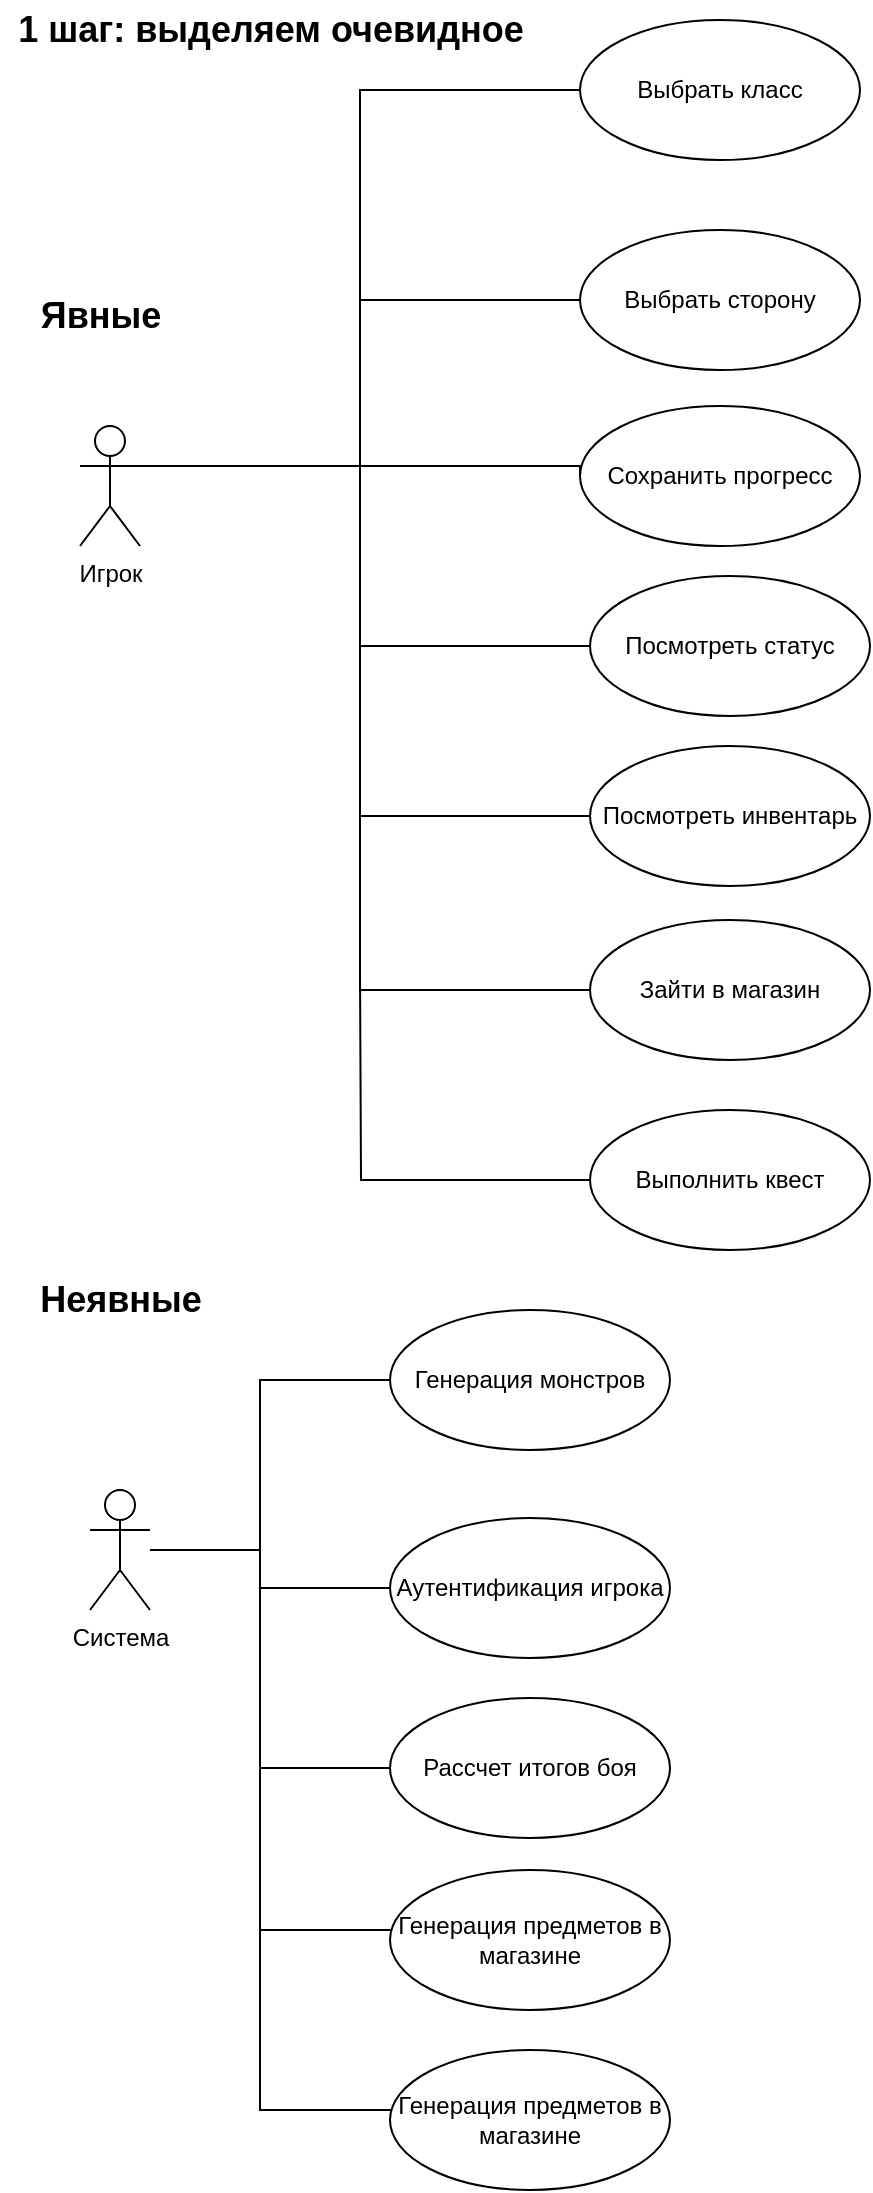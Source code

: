 <mxfile version="12.6.5" type="device" pages="4"><diagram id="GVrC-POoOXaIpefTEbi6" name="Шаг 1. Выделение явных групп пользователей"><mxGraphModel dx="1086" dy="806" grid="1" gridSize="10" guides="1" tooltips="1" connect="1" arrows="1" fold="1" page="1" pageScale="1" pageWidth="827" pageHeight="1169" math="0" shadow="0"><root><mxCell id="0"/><mxCell id="1" parent="0"/><mxCell id="0_lMvIh6TYxcg3n2Zalz-46" style="edgeStyle=orthogonalEdgeStyle;rounded=0;orthogonalLoop=1;jettySize=auto;html=1;exitX=1;exitY=0.333;exitDx=0;exitDy=0;exitPerimeter=0;entryX=0;entryY=0.5;entryDx=0;entryDy=0;endArrow=none;endFill=0;" parent="1" source="0_lMvIh6TYxcg3n2Zalz-47" target="0_lMvIh6TYxcg3n2Zalz-54" edge="1"><mxGeometry relative="1" as="geometry"/></mxCell><mxCell id="0_lMvIh6TYxcg3n2Zalz-47" value="Игрок" style="shape=umlActor;verticalLabelPosition=bottom;verticalAlign=top;html=1;outlineConnect=0;" parent="1" vertex="1"><mxGeometry x="120" y="253" width="30" height="60" as="geometry"/></mxCell><mxCell id="0_lMvIh6TYxcg3n2Zalz-48" style="edgeStyle=orthogonalEdgeStyle;rounded=0;orthogonalLoop=1;jettySize=auto;html=1;entryX=0;entryY=0.5;entryDx=0;entryDy=0;endArrow=none;endFill=0;" parent="1" source="0_lMvIh6TYxcg3n2Zalz-51" target="0_lMvIh6TYxcg3n2Zalz-69" edge="1"><mxGeometry relative="1" as="geometry"><Array as="points"><mxPoint x="210" y="815"/><mxPoint x="210" y="924"/></Array></mxGeometry></mxCell><mxCell id="0_lMvIh6TYxcg3n2Zalz-49" style="edgeStyle=orthogonalEdgeStyle;rounded=0;orthogonalLoop=1;jettySize=auto;html=1;entryX=0;entryY=0.5;entryDx=0;entryDy=0;endArrow=none;endFill=0;" parent="1" source="0_lMvIh6TYxcg3n2Zalz-51" target="0_lMvIh6TYxcg3n2Zalz-68" edge="1"><mxGeometry relative="1" as="geometry"><Array as="points"><mxPoint x="210" y="815"/><mxPoint x="210" y="834"/></Array></mxGeometry></mxCell><mxCell id="0_lMvIh6TYxcg3n2Zalz-50" style="edgeStyle=orthogonalEdgeStyle;rounded=0;orthogonalLoop=1;jettySize=auto;html=1;entryX=0;entryY=0.5;entryDx=0;entryDy=0;endArrow=none;endFill=0;" parent="1" source="0_lMvIh6TYxcg3n2Zalz-51" target="0_lMvIh6TYxcg3n2Zalz-67" edge="1"><mxGeometry relative="1" as="geometry"><Array as="points"><mxPoint x="210" y="815"/><mxPoint x="210" y="730"/></Array></mxGeometry></mxCell><mxCell id="0_lMvIh6TYxcg3n2Zalz-51" value="Система" style="shape=umlActor;verticalLabelPosition=bottom;verticalAlign=top;html=1;outlineConnect=0;" parent="1" vertex="1"><mxGeometry x="125" y="785" width="30" height="60" as="geometry"/></mxCell><mxCell id="0_lMvIh6TYxcg3n2Zalz-52" value="&lt;b&gt;&lt;font style=&quot;font-size: 18px&quot;&gt;Явные&lt;/font&gt;&lt;/b&gt;" style="text;html=1;align=center;verticalAlign=middle;resizable=0;points=[];autosize=1;" parent="1" vertex="1"><mxGeometry x="90" y="188" width="80" height="20" as="geometry"/></mxCell><mxCell id="0_lMvIh6TYxcg3n2Zalz-53" value="1 шаг: выделяем очевидное" style="text;html=1;align=center;verticalAlign=middle;resizable=0;points=[];autosize=1;fontSize=18;fontStyle=1" parent="1" vertex="1"><mxGeometry x="80" y="40" width="270" height="30" as="geometry"/></mxCell><mxCell id="0_lMvIh6TYxcg3n2Zalz-54" value="&lt;span&gt;Выбрать класс&lt;/span&gt;" style="ellipse;whiteSpace=wrap;html=1;" parent="1" vertex="1"><mxGeometry x="370" y="50" width="140" height="70" as="geometry"/></mxCell><mxCell id="0_lMvIh6TYxcg3n2Zalz-55" value="&lt;span&gt;Сохранить прогресс&lt;/span&gt;" style="ellipse;whiteSpace=wrap;html=1;" parent="1" vertex="1"><mxGeometry x="370" y="243" width="140" height="70" as="geometry"/></mxCell><mxCell id="0_lMvIh6TYxcg3n2Zalz-56" value="&lt;span&gt;Посмотреть статус&lt;/span&gt;" style="ellipse;whiteSpace=wrap;html=1;" parent="1" vertex="1"><mxGeometry x="375" y="328" width="140" height="70" as="geometry"/></mxCell><mxCell id="0_lMvIh6TYxcg3n2Zalz-57" value="&lt;span&gt;Посмотреть инвентарь&lt;/span&gt;" style="ellipse;whiteSpace=wrap;html=1;" parent="1" vertex="1"><mxGeometry x="375" y="413" width="140" height="70" as="geometry"/></mxCell><mxCell id="0_lMvIh6TYxcg3n2Zalz-58" value="&lt;span&gt;Зайти в магазин&lt;/span&gt;" style="ellipse;whiteSpace=wrap;html=1;" parent="1" vertex="1"><mxGeometry x="375" y="500" width="140" height="70" as="geometry"/></mxCell><mxCell id="0_lMvIh6TYxcg3n2Zalz-59" style="edgeStyle=orthogonalEdgeStyle;rounded=0;orthogonalLoop=1;jettySize=auto;html=1;endArrow=none;endFill=0;" parent="1" source="0_lMvIh6TYxcg3n2Zalz-60" edge="1"><mxGeometry relative="1" as="geometry"><mxPoint x="260" y="525" as="targetPoint"/></mxGeometry></mxCell><mxCell id="0_lMvIh6TYxcg3n2Zalz-60" value="&lt;span&gt;Выполнить квест&lt;/span&gt;" style="ellipse;whiteSpace=wrap;html=1;" parent="1" vertex="1"><mxGeometry x="375" y="595" width="140" height="70" as="geometry"/></mxCell><mxCell id="0_lMvIh6TYxcg3n2Zalz-61" value="&lt;span&gt;Выбрать сторону&lt;/span&gt;" style="ellipse;whiteSpace=wrap;html=1;" parent="1" vertex="1"><mxGeometry x="370" y="155" width="140" height="70" as="geometry"/></mxCell><mxCell id="0_lMvIh6TYxcg3n2Zalz-62" style="edgeStyle=orthogonalEdgeStyle;rounded=0;orthogonalLoop=1;jettySize=auto;html=1;exitX=1;exitY=0.333;exitDx=0;exitDy=0;exitPerimeter=0;entryX=0;entryY=0.5;entryDx=0;entryDy=0;endArrow=none;endFill=0;" parent="1" source="0_lMvIh6TYxcg3n2Zalz-47" target="0_lMvIh6TYxcg3n2Zalz-61" edge="1"><mxGeometry relative="1" as="geometry"><mxPoint x="220" y="285.0" as="sourcePoint"/><mxPoint x="380.0" y="95.0" as="targetPoint"/></mxGeometry></mxCell><mxCell id="0_lMvIh6TYxcg3n2Zalz-63" style="edgeStyle=orthogonalEdgeStyle;rounded=0;orthogonalLoop=1;jettySize=auto;html=1;exitX=1;exitY=0.333;exitDx=0;exitDy=0;exitPerimeter=0;entryX=0;entryY=0.5;entryDx=0;entryDy=0;endArrow=none;endFill=0;" parent="1" source="0_lMvIh6TYxcg3n2Zalz-47" target="0_lMvIh6TYxcg3n2Zalz-55" edge="1"><mxGeometry relative="1" as="geometry"><mxPoint x="200" y="308" as="sourcePoint"/><mxPoint x="420" y="225" as="targetPoint"/><Array as="points"><mxPoint x="370" y="273"/></Array></mxGeometry></mxCell><mxCell id="0_lMvIh6TYxcg3n2Zalz-64" style="edgeStyle=orthogonalEdgeStyle;rounded=0;orthogonalLoop=1;jettySize=auto;html=1;entryX=0;entryY=0.5;entryDx=0;entryDy=0;endArrow=none;endFill=0;exitX=1;exitY=0.333;exitDx=0;exitDy=0;exitPerimeter=0;" parent="1" source="0_lMvIh6TYxcg3n2Zalz-47" target="0_lMvIh6TYxcg3n2Zalz-56" edge="1"><mxGeometry relative="1" as="geometry"><mxPoint x="230" y="305" as="sourcePoint"/><mxPoint x="380.0" y="288" as="targetPoint"/><Array as="points"><mxPoint x="260" y="273"/><mxPoint x="260" y="363"/></Array></mxGeometry></mxCell><mxCell id="0_lMvIh6TYxcg3n2Zalz-65" style="edgeStyle=orthogonalEdgeStyle;rounded=0;orthogonalLoop=1;jettySize=auto;html=1;entryX=0;entryY=0.5;entryDx=0;entryDy=0;endArrow=none;endFill=0;exitX=1;exitY=0.333;exitDx=0;exitDy=0;exitPerimeter=0;" parent="1" source="0_lMvIh6TYxcg3n2Zalz-47" target="0_lMvIh6TYxcg3n2Zalz-57" edge="1"><mxGeometry relative="1" as="geometry"><mxPoint x="190" y="295" as="sourcePoint"/><mxPoint x="385" y="373" as="targetPoint"/><Array as="points"><mxPoint x="260" y="273"/><mxPoint x="260" y="448"/></Array></mxGeometry></mxCell><mxCell id="0_lMvIh6TYxcg3n2Zalz-66" style="edgeStyle=orthogonalEdgeStyle;rounded=0;orthogonalLoop=1;jettySize=auto;html=1;entryX=0;entryY=0.5;entryDx=0;entryDy=0;endArrow=none;endFill=0;exitX=1;exitY=0.333;exitDx=0;exitDy=0;exitPerimeter=0;" parent="1" source="0_lMvIh6TYxcg3n2Zalz-47" target="0_lMvIh6TYxcg3n2Zalz-58" edge="1"><mxGeometry relative="1" as="geometry"><mxPoint x="160" y="283" as="sourcePoint"/><mxPoint x="385" y="458" as="targetPoint"/><Array as="points"><mxPoint x="260" y="273"/><mxPoint x="260" y="535"/></Array></mxGeometry></mxCell><mxCell id="0_lMvIh6TYxcg3n2Zalz-67" value="&lt;span&gt;Генерация монстров&lt;/span&gt;" style="ellipse;whiteSpace=wrap;html=1;" parent="1" vertex="1"><mxGeometry x="275" y="695" width="140" height="70" as="geometry"/></mxCell><mxCell id="0_lMvIh6TYxcg3n2Zalz-68" value="Аутентификация игрока" style="ellipse;whiteSpace=wrap;html=1;" parent="1" vertex="1"><mxGeometry x="275" y="799" width="140" height="70" as="geometry"/></mxCell><mxCell id="0_lMvIh6TYxcg3n2Zalz-69" value="&lt;span&gt;Рассчет итогов боя&lt;/span&gt;" style="ellipse;whiteSpace=wrap;html=1;" parent="1" vertex="1"><mxGeometry x="275" y="889" width="140" height="70" as="geometry"/></mxCell><mxCell id="0_lMvIh6TYxcg3n2Zalz-74" value="Неявные" style="text;html=1;align=center;verticalAlign=middle;resizable=0;points=[];autosize=1;fontSize=18;fontStyle=1" parent="1" vertex="1"><mxGeometry x="90" y="675" width="100" height="30" as="geometry"/></mxCell><mxCell id="YBg7GcAQ1qRz5xO-Lc0u-1" value="&lt;span&gt;Генерация предметов в магазине&lt;/span&gt;" style="ellipse;whiteSpace=wrap;html=1;" parent="1" vertex="1"><mxGeometry x="275" y="975" width="140" height="70" as="geometry"/></mxCell><mxCell id="YBg7GcAQ1qRz5xO-Lc0u-2" value="&lt;span&gt;Генерация предметов в магазине&lt;/span&gt;" style="ellipse;whiteSpace=wrap;html=1;" parent="1" vertex="1"><mxGeometry x="275" y="1065" width="140" height="70" as="geometry"/></mxCell><mxCell id="YBg7GcAQ1qRz5xO-Lc0u-4" style="edgeStyle=orthogonalEdgeStyle;rounded=0;orthogonalLoop=1;jettySize=auto;html=1;endArrow=none;endFill=0;" parent="1" source="0_lMvIh6TYxcg3n2Zalz-51" target="YBg7GcAQ1qRz5xO-Lc0u-1" edge="1"><mxGeometry relative="1" as="geometry"><mxPoint x="210" y="815" as="sourcePoint"/><mxPoint x="285" y="934" as="targetPoint"/><Array as="points"><mxPoint x="210" y="815"/><mxPoint x="210" y="1005"/></Array></mxGeometry></mxCell><mxCell id="YBg7GcAQ1qRz5xO-Lc0u-5" style="edgeStyle=orthogonalEdgeStyle;rounded=0;orthogonalLoop=1;jettySize=auto;html=1;endArrow=none;endFill=0;" parent="1" source="0_lMvIh6TYxcg3n2Zalz-51" target="YBg7GcAQ1qRz5xO-Lc0u-2" edge="1"><mxGeometry relative="1" as="geometry"><mxPoint x="155" y="829" as="sourcePoint"/><mxPoint x="275.718" y="1019" as="targetPoint"/><Array as="points"><mxPoint x="210" y="815"/><mxPoint x="210" y="1095"/></Array></mxGeometry></mxCell></root></mxGraphModel></diagram><diagram id="AdqHd5VBMW3q9g3k3zA5" name="Шаг 2. Конкретизация вариантов использования "><mxGraphModel dx="1086" dy="806" grid="1" gridSize="10" guides="1" tooltips="1" connect="1" arrows="1" fold="1" page="1" pageScale="1" pageWidth="827" pageHeight="1169" math="0" shadow="0"><root><mxCell id="jtFq3MM74R0vR7Oora5y-0"/><mxCell id="jtFq3MM74R0vR7Oora5y-1" parent="jtFq3MM74R0vR7Oora5y-0"/><mxCell id="8HN2TSjgCMqWPnxrD_QB-123" value="2 шаг: конкретизируем прецеденты" style="text;html=1;align=center;verticalAlign=middle;resizable=0;points=[];autosize=1;fontSize=18;fontStyle=1" parent="jtFq3MM74R0vR7Oora5y-1" vertex="1"><mxGeometry x="590" y="1210" width="330" height="30" as="geometry"/></mxCell><mxCell id="t6Ct34FlyJ7RqbLaG_36-0" style="edgeStyle=orthogonalEdgeStyle;rounded=0;orthogonalLoop=1;jettySize=auto;html=1;exitX=1;exitY=0.333;exitDx=0;exitDy=0;exitPerimeter=0;entryX=0;entryY=0.5;entryDx=0;entryDy=0;endArrow=none;endFill=0;" parent="jtFq3MM74R0vR7Oora5y-1" source="t6Ct34FlyJ7RqbLaG_36-1" target="t6Ct34FlyJ7RqbLaG_36-8" edge="1"><mxGeometry relative="1" as="geometry"/></mxCell><mxCell id="t6Ct34FlyJ7RqbLaG_36-1" value="Игрок" style="shape=umlActor;verticalLabelPosition=bottom;verticalAlign=top;html=1;outlineConnect=0;" parent="jtFq3MM74R0vR7Oora5y-1" vertex="1"><mxGeometry x="750" y="1406.93" width="30" height="60" as="geometry"/></mxCell><mxCell id="t6Ct34FlyJ7RqbLaG_36-6" value="&lt;b&gt;&lt;font style=&quot;font-size: 18px&quot;&gt;Явные&lt;/font&gt;&lt;/b&gt;" style="text;html=1;align=center;verticalAlign=middle;resizable=0;points=[];autosize=1;" parent="jtFq3MM74R0vR7Oora5y-1" vertex="1"><mxGeometry x="720" y="1341.93" width="80" height="20" as="geometry"/></mxCell><mxCell id="t6Ct34FlyJ7RqbLaG_36-8" value="&lt;span&gt;Выбрать класс&lt;/span&gt;" style="ellipse;whiteSpace=wrap;html=1;" parent="jtFq3MM74R0vR7Oora5y-1" vertex="1"><mxGeometry x="1000" y="1203.93" width="140" height="70" as="geometry"/></mxCell><mxCell id="t6Ct34FlyJ7RqbLaG_36-9" value="&lt;span&gt;Сохранить прогресс&lt;/span&gt;" style="ellipse;whiteSpace=wrap;html=1;" parent="jtFq3MM74R0vR7Oora5y-1" vertex="1"><mxGeometry x="1000" y="1396.93" width="140" height="70" as="geometry"/></mxCell><mxCell id="t6Ct34FlyJ7RqbLaG_36-10" value="&lt;span&gt;Посмотреть статус&lt;/span&gt;" style="ellipse;whiteSpace=wrap;html=1;" parent="jtFq3MM74R0vR7Oora5y-1" vertex="1"><mxGeometry x="1005" y="1481.93" width="140" height="70" as="geometry"/></mxCell><mxCell id="t6Ct34FlyJ7RqbLaG_36-11" value="&lt;span&gt;Посмотреть инвентарь&lt;/span&gt;" style="ellipse;whiteSpace=wrap;html=1;" parent="jtFq3MM74R0vR7Oora5y-1" vertex="1"><mxGeometry x="1005" y="1566.93" width="140" height="70" as="geometry"/></mxCell><mxCell id="t6Ct34FlyJ7RqbLaG_36-12" value="&lt;span&gt;Зайти в магазин&lt;/span&gt;" style="ellipse;whiteSpace=wrap;html=1;" parent="jtFq3MM74R0vR7Oora5y-1" vertex="1"><mxGeometry x="1005" y="1653.93" width="140" height="70" as="geometry"/></mxCell><mxCell id="t6Ct34FlyJ7RqbLaG_36-13" style="edgeStyle=orthogonalEdgeStyle;rounded=0;orthogonalLoop=1;jettySize=auto;html=1;endArrow=none;endFill=0;" parent="jtFq3MM74R0vR7Oora5y-1" source="t6Ct34FlyJ7RqbLaG_36-14" edge="1"><mxGeometry relative="1" as="geometry"><mxPoint x="890" y="1678.93" as="targetPoint"/></mxGeometry></mxCell><mxCell id="t6Ct34FlyJ7RqbLaG_36-14" value="&lt;span&gt;Выполнить квест&lt;/span&gt;" style="ellipse;whiteSpace=wrap;html=1;" parent="jtFq3MM74R0vR7Oora5y-1" vertex="1"><mxGeometry x="1005" y="1748.93" width="140" height="70" as="geometry"/></mxCell><mxCell id="t6Ct34FlyJ7RqbLaG_36-15" value="Выбрать сторону" style="ellipse;whiteSpace=wrap;html=1;" parent="jtFq3MM74R0vR7Oora5y-1" vertex="1"><mxGeometry x="1000" y="1308.93" width="140" height="70" as="geometry"/></mxCell><mxCell id="t6Ct34FlyJ7RqbLaG_36-16" style="edgeStyle=orthogonalEdgeStyle;rounded=0;orthogonalLoop=1;jettySize=auto;html=1;exitX=1;exitY=0.333;exitDx=0;exitDy=0;exitPerimeter=0;entryX=0;entryY=0.5;entryDx=0;entryDy=0;endArrow=none;endFill=0;" parent="jtFq3MM74R0vR7Oora5y-1" source="t6Ct34FlyJ7RqbLaG_36-1" target="t6Ct34FlyJ7RqbLaG_36-15" edge="1"><mxGeometry relative="1" as="geometry"><mxPoint x="850" y="1438.93" as="sourcePoint"/><mxPoint x="1010.0" y="1248.93" as="targetPoint"/></mxGeometry></mxCell><mxCell id="t6Ct34FlyJ7RqbLaG_36-17" style="edgeStyle=orthogonalEdgeStyle;rounded=0;orthogonalLoop=1;jettySize=auto;html=1;exitX=1;exitY=0.333;exitDx=0;exitDy=0;exitPerimeter=0;entryX=0;entryY=0.5;entryDx=0;entryDy=0;endArrow=none;endFill=0;" parent="jtFq3MM74R0vR7Oora5y-1" source="t6Ct34FlyJ7RqbLaG_36-1" target="t6Ct34FlyJ7RqbLaG_36-9" edge="1"><mxGeometry relative="1" as="geometry"><mxPoint x="830" y="1461.93" as="sourcePoint"/><mxPoint x="1050" y="1378.93" as="targetPoint"/><Array as="points"><mxPoint x="1000" y="1426.93"/></Array></mxGeometry></mxCell><mxCell id="t6Ct34FlyJ7RqbLaG_36-18" style="edgeStyle=orthogonalEdgeStyle;rounded=0;orthogonalLoop=1;jettySize=auto;html=1;entryX=0;entryY=0.5;entryDx=0;entryDy=0;endArrow=none;endFill=0;exitX=1;exitY=0.333;exitDx=0;exitDy=0;exitPerimeter=0;" parent="jtFq3MM74R0vR7Oora5y-1" source="t6Ct34FlyJ7RqbLaG_36-1" target="t6Ct34FlyJ7RqbLaG_36-10" edge="1"><mxGeometry relative="1" as="geometry"><mxPoint x="860" y="1458.93" as="sourcePoint"/><mxPoint x="1010.0" y="1441.93" as="targetPoint"/><Array as="points"><mxPoint x="890" y="1426.93"/><mxPoint x="890" y="1516.93"/></Array></mxGeometry></mxCell><mxCell id="t6Ct34FlyJ7RqbLaG_36-19" style="edgeStyle=orthogonalEdgeStyle;rounded=0;orthogonalLoop=1;jettySize=auto;html=1;entryX=0;entryY=0.5;entryDx=0;entryDy=0;endArrow=none;endFill=0;exitX=1;exitY=0.333;exitDx=0;exitDy=0;exitPerimeter=0;" parent="jtFq3MM74R0vR7Oora5y-1" source="t6Ct34FlyJ7RqbLaG_36-1" target="t6Ct34FlyJ7RqbLaG_36-11" edge="1"><mxGeometry relative="1" as="geometry"><mxPoint x="820" y="1448.93" as="sourcePoint"/><mxPoint x="1015" y="1526.93" as="targetPoint"/><Array as="points"><mxPoint x="890" y="1426.93"/><mxPoint x="890" y="1601.93"/></Array></mxGeometry></mxCell><mxCell id="t6Ct34FlyJ7RqbLaG_36-20" style="edgeStyle=orthogonalEdgeStyle;rounded=0;orthogonalLoop=1;jettySize=auto;html=1;entryX=0;entryY=0.5;entryDx=0;entryDy=0;endArrow=none;endFill=0;exitX=1;exitY=0.333;exitDx=0;exitDy=0;exitPerimeter=0;" parent="jtFq3MM74R0vR7Oora5y-1" source="t6Ct34FlyJ7RqbLaG_36-1" target="t6Ct34FlyJ7RqbLaG_36-12" edge="1"><mxGeometry relative="1" as="geometry"><mxPoint x="790" y="1436.93" as="sourcePoint"/><mxPoint x="1015" y="1611.93" as="targetPoint"/><Array as="points"><mxPoint x="890" y="1426.93"/><mxPoint x="890" y="1688.93"/></Array></mxGeometry></mxCell><mxCell id="t6Ct34FlyJ7RqbLaG_36-30" value="extends" style="html=1;verticalAlign=bottom;endArrow=open;dashed=1;endSize=8;" parent="jtFq3MM74R0vR7Oora5y-1" source="ppFEvQlltFYaHWOEh1ws-2" target="t6Ct34FlyJ7RqbLaG_36-8" edge="1"><mxGeometry relative="1" as="geometry"><mxPoint x="1200" y="1009.0" as="sourcePoint"/><mxPoint x="1070" y="1221.0" as="targetPoint"/></mxGeometry></mxCell><mxCell id="ppFEvQlltFYaHWOEh1ws-0" value="&lt;span&gt;Лучник&lt;/span&gt;" style="ellipse;whiteSpace=wrap;html=1;" parent="jtFq3MM74R0vR7Oora5y-1" vertex="1"><mxGeometry x="1200" y="1150" width="140" height="70" as="geometry"/></mxCell><mxCell id="ppFEvQlltFYaHWOEh1ws-1" value="&lt;span&gt;Страж&lt;/span&gt;" style="ellipse;whiteSpace=wrap;html=1;" parent="jtFq3MM74R0vR7Oora5y-1" vertex="1"><mxGeometry x="1200" y="1220" width="140" height="70" as="geometry"/></mxCell><mxCell id="ppFEvQlltFYaHWOEh1ws-2" value="&lt;span&gt;Воин&lt;/span&gt;" style="ellipse;whiteSpace=wrap;html=1;" parent="jtFq3MM74R0vR7Oora5y-1" vertex="1"><mxGeometry x="1200" y="1080" width="140" height="70" as="geometry"/></mxCell><mxCell id="ppFEvQlltFYaHWOEh1ws-3" value="extends" style="html=1;verticalAlign=bottom;endArrow=open;dashed=1;endSize=8;" parent="jtFq3MM74R0vR7Oora5y-1" source="ppFEvQlltFYaHWOEh1ws-0" target="t6Ct34FlyJ7RqbLaG_36-8" edge="1"><mxGeometry relative="1" as="geometry"><mxPoint x="1440" y="1279.93" as="sourcePoint"/><mxPoint x="1310" y="1491.93" as="targetPoint"/></mxGeometry></mxCell><mxCell id="ppFEvQlltFYaHWOEh1ws-4" value="extends" style="html=1;verticalAlign=bottom;endArrow=open;dashed=1;endSize=8;" parent="jtFq3MM74R0vR7Oora5y-1" source="ppFEvQlltFYaHWOEh1ws-1" target="t6Ct34FlyJ7RqbLaG_36-8" edge="1"><mxGeometry relative="1" as="geometry"><mxPoint x="1450" y="1289.93" as="sourcePoint"/><mxPoint x="1320" y="1501.93" as="targetPoint"/></mxGeometry></mxCell><mxCell id="ppFEvQlltFYaHWOEh1ws-5" value="&lt;span&gt;Герой&lt;/span&gt;" style="ellipse;whiteSpace=wrap;html=1;" parent="jtFq3MM74R0vR7Oora5y-1" vertex="1"><mxGeometry x="1310" y="1280" width="140" height="70" as="geometry"/></mxCell><mxCell id="ppFEvQlltFYaHWOEh1ws-6" value="&lt;span&gt;Злодей&lt;/span&gt;" style="ellipse;whiteSpace=wrap;html=1;" parent="jtFq3MM74R0vR7Oora5y-1" vertex="1"><mxGeometry x="1310" y="1350" width="140" height="70" as="geometry"/></mxCell><mxCell id="ppFEvQlltFYaHWOEh1ws-7" value="extends" style="html=1;verticalAlign=bottom;endArrow=open;dashed=1;endSize=8;" parent="jtFq3MM74R0vR7Oora5y-1" source="ppFEvQlltFYaHWOEh1ws-5" target="t6Ct34FlyJ7RqbLaG_36-15" edge="1"><mxGeometry relative="1" as="geometry"><mxPoint x="1210.866" y="1259.513" as="sourcePoint"/><mxPoint x="1149.136" y="1254.413" as="targetPoint"/></mxGeometry></mxCell><mxCell id="ppFEvQlltFYaHWOEh1ws-8" value="extends" style="html=1;verticalAlign=bottom;endArrow=open;dashed=1;endSize=8;" parent="jtFq3MM74R0vR7Oora5y-1" source="ppFEvQlltFYaHWOEh1ws-6" target="t6Ct34FlyJ7RqbLaG_36-15" edge="1"><mxGeometry relative="1" as="geometry"><mxPoint x="1220.866" y="1269.513" as="sourcePoint"/><mxPoint x="1159.136" y="1264.413" as="targetPoint"/></mxGeometry></mxCell><mxCell id="ppFEvQlltFYaHWOEh1ws-9" value="extends" style="html=1;verticalAlign=bottom;endArrow=open;dashed=1;endSize=8;" parent="jtFq3MM74R0vR7Oora5y-1" source="t6Ct34FlyJ7RqbLaG_36-15" target="t6Ct34FlyJ7RqbLaG_36-8" edge="1"><mxGeometry relative="1" as="geometry"><mxPoint x="1322.287" y="1386.126" as="sourcePoint"/><mxPoint x="1147.701" y="1362.826" as="targetPoint"/></mxGeometry></mxCell><mxCell id="ppFEvQlltFYaHWOEh1ws-10" value="&lt;span&gt;Призыватель&lt;/span&gt;" style="ellipse;whiteSpace=wrap;html=1;" parent="jtFq3MM74R0vR7Oora5y-1" vertex="1"><mxGeometry x="990" y="970" width="140" height="70" as="geometry"/></mxCell><mxCell id="ppFEvQlltFYaHWOEh1ws-11" value="&lt;span&gt;Мать элементов&lt;/span&gt;" style="ellipse;whiteSpace=wrap;html=1;" parent="jtFq3MM74R0vR7Oora5y-1" vertex="1"><mxGeometry x="910" y="1050" width="140" height="70" as="geometry"/></mxCell><mxCell id="ppFEvQlltFYaHWOEh1ws-12" value="&lt;span&gt;Некромант&lt;/span&gt;" style="ellipse;whiteSpace=wrap;html=1;" parent="jtFq3MM74R0vR7Oora5y-1" vertex="1"><mxGeometry x="1070" y="1050" width="140" height="70" as="geometry"/></mxCell><mxCell id="ppFEvQlltFYaHWOEh1ws-13" value="extends" style="html=1;verticalAlign=bottom;endArrow=open;dashed=1;endSize=8;" parent="jtFq3MM74R0vR7Oora5y-1" source="ppFEvQlltFYaHWOEh1ws-11" target="t6Ct34FlyJ7RqbLaG_36-8" edge="1"><mxGeometry relative="1" as="geometry"><mxPoint x="1236.114" y="1152.267" as="sourcePoint"/><mxPoint x="1124.066" y="1221.735" as="targetPoint"/></mxGeometry></mxCell><mxCell id="ppFEvQlltFYaHWOEh1ws-14" value="extends" style="html=1;verticalAlign=bottom;endArrow=open;dashed=1;endSize=8;" parent="jtFq3MM74R0vR7Oora5y-1" source="ppFEvQlltFYaHWOEh1ws-10" target="t6Ct34FlyJ7RqbLaG_36-8" edge="1"><mxGeometry relative="1" as="geometry"><mxPoint x="1236.114" y="1152.267" as="sourcePoint"/><mxPoint x="1124.066" y="1221.735" as="targetPoint"/></mxGeometry></mxCell><mxCell id="ppFEvQlltFYaHWOEh1ws-15" value="extends" style="html=1;verticalAlign=bottom;endArrow=open;dashed=1;endSize=8;" parent="jtFq3MM74R0vR7Oora5y-1" source="ppFEvQlltFYaHWOEh1ws-12" target="t6Ct34FlyJ7RqbLaG_36-8" edge="1"><mxGeometry relative="1" as="geometry"><mxPoint x="1071.408" y="1049.993" as="sourcePoint"/><mxPoint x="1078.546" y="1213.938" as="targetPoint"/></mxGeometry></mxCell><mxCell id="cpD11eOB4GXsR9ZfiKTE-0" value="Отображение характеристик" style="ellipse;whiteSpace=wrap;html=1;" parent="jtFq3MM74R0vR7Oora5y-1" vertex="1"><mxGeometry x="1310" y="1430" width="140" height="70" as="geometry"/></mxCell><mxCell id="cpD11eOB4GXsR9ZfiKTE-1" value="&lt;span&gt;Количество золота&lt;/span&gt;" style="ellipse;whiteSpace=wrap;html=1;" parent="jtFq3MM74R0vR7Oora5y-1" vertex="1"><mxGeometry x="1310" y="1500" width="140" height="70" as="geometry"/></mxCell><mxCell id="cpD11eOB4GXsR9ZfiKTE-2" value="&lt;span&gt;Количество опыта и уровень&lt;/span&gt;" style="ellipse;whiteSpace=wrap;html=1;" parent="jtFq3MM74R0vR7Oora5y-1" vertex="1"><mxGeometry x="1310" y="1570" width="140" height="70" as="geometry"/></mxCell><mxCell id="cpD11eOB4GXsR9ZfiKTE-3" value="extends" style="html=1;verticalAlign=bottom;endArrow=open;dashed=1;endSize=8;" parent="jtFq3MM74R0vR7Oora5y-1" source="cpD11eOB4GXsR9ZfiKTE-0" target="t6Ct34FlyJ7RqbLaG_36-10" edge="1"><mxGeometry relative="1" as="geometry"><mxPoint x="1314.587" y="1453.296" as="sourcePoint"/><mxPoint x="1140.001" y="1429.996" as="targetPoint"/></mxGeometry></mxCell><mxCell id="cpD11eOB4GXsR9ZfiKTE-4" value="extends" style="html=1;verticalAlign=bottom;endArrow=open;dashed=1;endSize=8;" parent="jtFq3MM74R0vR7Oora5y-1" source="cpD11eOB4GXsR9ZfiKTE-1" target="t6Ct34FlyJ7RqbLaG_36-10" edge="1"><mxGeometry relative="1" as="geometry"><mxPoint x="1309.997" y="1523.296" as="sourcePoint"/><mxPoint x="1135.411" y="1499.996" as="targetPoint"/></mxGeometry></mxCell><mxCell id="cpD11eOB4GXsR9ZfiKTE-5" value="extends" style="html=1;verticalAlign=bottom;endArrow=open;dashed=1;endSize=8;" parent="jtFq3MM74R0vR7Oora5y-1" source="cpD11eOB4GXsR9ZfiKTE-2" target="t6Ct34FlyJ7RqbLaG_36-10" edge="1"><mxGeometry relative="1" as="geometry"><mxPoint x="1294.587" y="1583.296" as="sourcePoint"/><mxPoint x="1120.001" y="1559.996" as="targetPoint"/></mxGeometry></mxCell><mxCell id="cpD11eOB4GXsR9ZfiKTE-6" value="&lt;span&gt;Предметы&lt;/span&gt;" style="ellipse;whiteSpace=wrap;html=1;" parent="jtFq3MM74R0vR7Oora5y-1" vertex="1"><mxGeometry x="1310" y="1650" width="140" height="70" as="geometry"/></mxCell><mxCell id="cpD11eOB4GXsR9ZfiKTE-7" value="extends" style="html=1;verticalAlign=bottom;endArrow=open;dashed=1;endSize=8;" parent="jtFq3MM74R0vR7Oora5y-1" source="cpD11eOB4GXsR9ZfiKTE-6" target="t6Ct34FlyJ7RqbLaG_36-11" edge="1"><mxGeometry relative="1" as="geometry"><mxPoint x="1340.0" y="1783.155" as="sourcePoint"/><mxPoint x="1156.342" y="1729.999" as="targetPoint"/></mxGeometry></mxCell><mxCell id="cpD11eOB4GXsR9ZfiKTE-8" value="&lt;span&gt;Предметы&lt;/span&gt;" style="ellipse;whiteSpace=wrap;html=1;" parent="jtFq3MM74R0vR7Oora5y-1" vertex="1"><mxGeometry x="1310" y="1720" width="140" height="70" as="geometry"/></mxCell><mxCell id="cpD11eOB4GXsR9ZfiKTE-9" value="extends" style="html=1;verticalAlign=bottom;endArrow=open;dashed=1;endSize=8;" parent="jtFq3MM74R0vR7Oora5y-1" source="cpD11eOB4GXsR9ZfiKTE-8" target="t6Ct34FlyJ7RqbLaG_36-12" edge="1"><mxGeometry relative="1" as="geometry"><mxPoint x="1321.987" y="1769.647" as="sourcePoint"/><mxPoint x="1139.996" y="1720.001" as="targetPoint"/></mxGeometry></mxCell><mxCell id="KmyIA9HvdsKp4OtlJ-q0-0" value="&lt;span&gt;Сразиться с монстром&lt;/span&gt;" style="ellipse;whiteSpace=wrap;html=1;" parent="jtFq3MM74R0vR7Oora5y-1" vertex="1"><mxGeometry x="1310" y="1790" width="140" height="70" as="geometry"/></mxCell><mxCell id="KmyIA9HvdsKp4OtlJ-q0-1" value="&lt;span&gt;Получить награду&lt;/span&gt;" style="ellipse;whiteSpace=wrap;html=1;" parent="jtFq3MM74R0vR7Oora5y-1" vertex="1"><mxGeometry x="1490" y="1630" width="140" height="70" as="geometry"/></mxCell><mxCell id="KmyIA9HvdsKp4OtlJ-q0-2" value="extends" style="html=1;verticalAlign=bottom;endArrow=open;dashed=1;endSize=8;" parent="jtFq3MM74R0vR7Oora5y-1" source="KmyIA9HvdsKp4OtlJ-q0-0" target="t6Ct34FlyJ7RqbLaG_36-14" edge="1"><mxGeometry relative="1" as="geometry"><mxPoint x="1316.378" y="1868.429" as="sourcePoint"/><mxPoint x="1140.0" y="1830.002" as="targetPoint"/></mxGeometry></mxCell><mxCell id="KmyIA9HvdsKp4OtlJ-q0-3" value="extends" style="html=1;verticalAlign=bottom;endArrow=open;dashed=1;endSize=8;" parent="jtFq3MM74R0vR7Oora5y-1" source="KmyIA9HvdsKp4OtlJ-q0-1" target="KmyIA9HvdsKp4OtlJ-q0-4" edge="1"><mxGeometry relative="1" as="geometry"><mxPoint x="1289.747" y="1882.997" as="sourcePoint"/><mxPoint x="1120.001" y="1859.998" as="targetPoint"/></mxGeometry></mxCell><mxCell id="KmyIA9HvdsKp4OtlJ-q0-4" value="&lt;span&gt;Победа&lt;/span&gt;" style="ellipse;whiteSpace=wrap;html=1;" parent="jtFq3MM74R0vR7Oora5y-1" vertex="1"><mxGeometry x="1490" y="1740" width="140" height="70" as="geometry"/></mxCell><mxCell id="KmyIA9HvdsKp4OtlJ-q0-5" value="&lt;span&gt;Поражение&lt;/span&gt;" style="ellipse;whiteSpace=wrap;html=1;" parent="jtFq3MM74R0vR7Oora5y-1" vertex="1"><mxGeometry x="1490" y="1830" width="140" height="70" as="geometry"/></mxCell><mxCell id="KmyIA9HvdsKp4OtlJ-q0-6" value="extends" style="html=1;verticalAlign=bottom;endArrow=open;dashed=1;endSize=8;" parent="jtFq3MM74R0vR7Oora5y-1" source="KmyIA9HvdsKp4OtlJ-q0-4" target="KmyIA9HvdsKp4OtlJ-q0-0" edge="1"><mxGeometry relative="1" as="geometry"><mxPoint x="1314.747" y="2052.997" as="sourcePoint"/><mxPoint x="1145.001" y="2029.998" as="targetPoint"/></mxGeometry></mxCell><mxCell id="KmyIA9HvdsKp4OtlJ-q0-7" value="extends" style="html=1;verticalAlign=bottom;endArrow=open;dashed=1;endSize=8;" parent="jtFq3MM74R0vR7Oora5y-1" source="KmyIA9HvdsKp4OtlJ-q0-5" target="KmyIA9HvdsKp4OtlJ-q0-0" edge="1"><mxGeometry relative="1" as="geometry"><mxPoint x="1508.575" y="1801.785" as="sourcePoint"/><mxPoint x="1451.29" y="1818.092" as="targetPoint"/></mxGeometry></mxCell></root></mxGraphModel></diagram><diagram id="xDfH9qHua5OwzpGXt8e5" name="Шаг 3. Создаем концептуальную схему "><mxGraphModel dx="1086" dy="806" grid="1" gridSize="10" guides="1" tooltips="1" connect="1" arrows="1" fold="1" page="1" pageScale="1" pageWidth="827" pageHeight="1169" math="0" shadow="0"><root><mxCell id="YZooqlN7icjInVOoK6Rc-0"/><mxCell id="YZooqlN7icjInVOoK6Rc-1" parent="YZooqlN7icjInVOoK6Rc-0"/><mxCell id="YZooqlN7icjInVOoK6Rc-2" value="Игрок" style="html=1;" parent="YZooqlN7icjInVOoK6Rc-1" vertex="1"><mxGeometry x="370" y="20" width="110" height="50" as="geometry"/></mxCell><mxCell id="r74G87xnTTuVejgpiLVM-0" value="Класс" style="html=1;" parent="YZooqlN7icjInVOoK6Rc-1" vertex="1"><mxGeometry x="270" y="260" width="110" height="50" as="geometry"/></mxCell><mxCell id="r74G87xnTTuVejgpiLVM-2" value="Сторона силы" style="html=1;" parent="YZooqlN7icjInVOoK6Rc-1" vertex="1"><mxGeometry x="470" y="260" width="110" height="50" as="geometry"/></mxCell><mxCell id="r74G87xnTTuVejgpiLVM-5" value="Персонаж" style="html=1;" parent="YZooqlN7icjInVOoK6Rc-1" vertex="1"><mxGeometry x="370" y="140" width="110" height="50" as="geometry"/></mxCell><mxCell id="r74G87xnTTuVejgpiLVM-9" value="1" style="endArrow=open;html=1;endSize=12;startArrow=diamondThin;startSize=14;startFill=1;edgeStyle=orthogonalEdgeStyle;align=left;verticalAlign=bottom;exitX=0.5;exitY=1;exitDx=0;exitDy=0;entryX=0.5;entryY=0;entryDx=0;entryDy=0;" parent="YZooqlN7icjInVOoK6Rc-1" source="YZooqlN7icjInVOoK6Rc-2" target="r74G87xnTTuVejgpiLVM-5" edge="1"><mxGeometry x="-0.714" y="15" relative="1" as="geometry"><mxPoint x="540" y="130" as="sourcePoint"/><mxPoint x="700" y="130" as="targetPoint"/><mxPoint as="offset"/></mxGeometry></mxCell><mxCell id="r74G87xnTTuVejgpiLVM-10" value="1" style="edgeLabel;html=1;align=center;verticalAlign=middle;resizable=0;points=[];" parent="r74G87xnTTuVejgpiLVM-9" vertex="1" connectable="0"><mxGeometry x="0.627" y="1" relative="1" as="geometry"><mxPoint x="14" as="offset"/></mxGeometry></mxCell><mxCell id="r74G87xnTTuVejgpiLVM-11" value="1" style="endArrow=open;html=1;endSize=12;startArrow=diamondThin;startSize=14;startFill=0;edgeStyle=orthogonalEdgeStyle;align=left;verticalAlign=bottom;exitX=0;exitY=0.5;exitDx=0;exitDy=0;entryX=0.5;entryY=0;entryDx=0;entryDy=0;" parent="YZooqlN7icjInVOoK6Rc-1" source="r74G87xnTTuVejgpiLVM-5" target="r74G87xnTTuVejgpiLVM-0" edge="1"><mxGeometry x="-0.571" relative="1" as="geometry"><mxPoint x="430" y="290" as="sourcePoint"/><mxPoint x="590" y="290" as="targetPoint"/><mxPoint as="offset"/><Array as="points"><mxPoint x="325" y="165"/></Array></mxGeometry></mxCell><mxCell id="r74G87xnTTuVejgpiLVM-12" value="0..*" style="edgeLabel;html=1;align=center;verticalAlign=middle;resizable=0;points=[];" parent="r74G87xnTTuVejgpiLVM-11" vertex="1" connectable="0"><mxGeometry x="-0.765" y="-8" relative="1" as="geometry"><mxPoint x="-43.67" y="73" as="offset"/></mxGeometry></mxCell><mxCell id="r74G87xnTTuVejgpiLVM-24" value="1" style="endArrow=open;html=1;endSize=12;startArrow=diamondThin;startSize=14;startFill=0;edgeStyle=orthogonalEdgeStyle;align=left;verticalAlign=bottom;exitX=1;exitY=0.5;exitDx=0;exitDy=0;" parent="YZooqlN7icjInVOoK6Rc-1" source="r74G87xnTTuVejgpiLVM-5" target="r74G87xnTTuVejgpiLVM-2" edge="1"><mxGeometry x="-0.543" relative="1" as="geometry"><mxPoint x="440.5" y="190" as="sourcePoint"/><mxPoint x="658" y="247.5" as="targetPoint"/><Array as="points"><mxPoint x="525" y="165"/></Array><mxPoint as="offset"/></mxGeometry></mxCell><mxCell id="r74G87xnTTuVejgpiLVM-25" value="0..*" style="edgeLabel;html=1;align=center;verticalAlign=middle;resizable=0;points=[];" parent="r74G87xnTTuVejgpiLVM-24" vertex="1" connectable="0"><mxGeometry x="0.7" y="6" relative="1" as="geometry"><mxPoint x="13.99" as="offset"/></mxGeometry></mxCell><mxCell id="wd31eeBn9Fop62qYva0O-0" value="Бой" style="html=1;" parent="YZooqlN7icjInVOoK6Rc-1" vertex="1"><mxGeometry x="140" y="260" width="110" height="50" as="geometry"/></mxCell><mxCell id="wd31eeBn9Fop62qYva0O-1" value="Extends" style="endArrow=block;endSize=16;endFill=0;html=1;" parent="YZooqlN7icjInVOoK6Rc-1" source="r74G87xnTTuVejgpiLVM-2" target="r74G87xnTTuVejgpiLVM-0" edge="1"><mxGeometry width="160" relative="1" as="geometry"><mxPoint x="575" y="390.0" as="sourcePoint"/><mxPoint x="432" y="320.0" as="targetPoint"/></mxGeometry></mxCell><mxCell id="P-jC_-5i-dQlqOPkeni3-0" value="Монстр" style="html=1;" parent="YZooqlN7icjInVOoK6Rc-1" vertex="1"><mxGeometry x="140" y="360" width="110" height="50" as="geometry"/></mxCell><mxCell id="P-jC_-5i-dQlqOPkeni3-2" value="Extends" style="endArrow=block;endSize=16;endFill=0;html=1;" parent="YZooqlN7icjInVOoK6Rc-1" source="P-jC_-5i-dQlqOPkeni3-0" target="wd31eeBn9Fop62qYva0O-0" edge="1"><mxGeometry width="160" relative="1" as="geometry"><mxPoint x="410" y="384.76" as="sourcePoint"/><mxPoint x="320.0" y="384.76" as="targetPoint"/></mxGeometry></mxCell><mxCell id="P-jC_-5i-dQlqOPkeni3-7" value="1" style="endArrow=open;html=1;endSize=12;startArrow=diamondThin;startSize=14;startFill=1;edgeStyle=orthogonalEdgeStyle;align=left;verticalAlign=bottom;exitX=0;exitY=0;exitDx=0;exitDy=0;" parent="YZooqlN7icjInVOoK6Rc-1" source="r74G87xnTTuVejgpiLVM-5" target="wd31eeBn9Fop62qYva0O-0" edge="1"><mxGeometry x="-0.797" relative="1" as="geometry"><mxPoint x="435" y="80" as="sourcePoint"/><mxPoint x="435" y="150" as="targetPoint"/><mxPoint as="offset"/><Array as="points"><mxPoint x="195" y="140"/></Array></mxGeometry></mxCell><mxCell id="P-jC_-5i-dQlqOPkeni3-8" value="0..*" style="edgeLabel;html=1;align=center;verticalAlign=middle;resizable=0;points=[];" parent="P-jC_-5i-dQlqOPkeni3-7" vertex="1" connectable="0"><mxGeometry x="0.627" y="1" relative="1" as="geometry"><mxPoint x="14" y="35" as="offset"/></mxGeometry></mxCell><mxCell id="P-jC_-5i-dQlqOPkeni3-9" value="Характеристики" style="html=1;" parent="YZooqlN7icjInVOoK6Rc-1" vertex="1"><mxGeometry x="600" y="260" width="110" height="50" as="geometry"/></mxCell><mxCell id="P-jC_-5i-dQlqOPkeni3-10" value="0..*" style="endArrow=open;html=1;endSize=12;startArrow=diamondThin;startSize=14;startFill=1;edgeStyle=orthogonalEdgeStyle;align=left;verticalAlign=bottom;exitX=1;exitY=0;exitDx=0;exitDy=0;entryX=0.5;entryY=0;entryDx=0;entryDy=0;" parent="YZooqlN7icjInVOoK6Rc-1" source="r74G87xnTTuVejgpiLVM-5" target="P-jC_-5i-dQlqOPkeni3-9" edge="1"><mxGeometry x="-0.797" relative="1" as="geometry"><mxPoint x="380" y="150.0" as="sourcePoint"/><mxPoint x="205" y="270.0" as="targetPoint"/><mxPoint as="offset"/><Array as="points"><mxPoint x="655" y="140"/></Array></mxGeometry></mxCell><mxCell id="P-jC_-5i-dQlqOPkeni3-11" value="1..*" style="edgeLabel;html=1;align=center;verticalAlign=middle;resizable=0;points=[];" parent="P-jC_-5i-dQlqOPkeni3-10" vertex="1" connectable="0"><mxGeometry x="0.627" y="1" relative="1" as="geometry"><mxPoint x="14" y="35" as="offset"/></mxGeometry></mxCell><mxCell id="P-jC_-5i-dQlqOPkeni3-12" value="Предметы" style="html=1;" parent="YZooqlN7icjInVOoK6Rc-1" vertex="1"><mxGeometry x="720" y="260" width="110" height="50" as="geometry"/></mxCell><mxCell id="P-jC_-5i-dQlqOPkeni3-13" value="Магазин" style="html=1;" parent="YZooqlN7icjInVOoK6Rc-1" vertex="1"><mxGeometry x="720" y="350" width="110" height="50" as="geometry"/></mxCell><mxCell id="P-jC_-5i-dQlqOPkeni3-14" value="Extends" style="endArrow=block;endSize=16;endFill=0;html=1;" parent="YZooqlN7icjInVOoK6Rc-1" source="P-jC_-5i-dQlqOPkeni3-12" target="P-jC_-5i-dQlqOPkeni3-13" edge="1"><mxGeometry width="160" relative="1" as="geometry"><mxPoint x="654.66" y="400.0" as="sourcePoint"/><mxPoint x="600" y="400" as="targetPoint"/></mxGeometry></mxCell><mxCell id="P-jC_-5i-dQlqOPkeni3-15" value="0..*" style="endArrow=open;html=1;endSize=12;startArrow=diamondThin;startSize=14;startFill=1;edgeStyle=orthogonalEdgeStyle;align=left;verticalAlign=bottom;exitX=0.75;exitY=0;exitDx=0;exitDy=0;" parent="YZooqlN7icjInVOoK6Rc-1" source="r74G87xnTTuVejgpiLVM-5" target="P-jC_-5i-dQlqOPkeni3-12" edge="1"><mxGeometry x="-0.866" y="-7" relative="1" as="geometry"><mxPoint x="610" y="105.02" as="sourcePoint"/><mxPoint x="785" y="225.02" as="targetPoint"/><mxPoint x="7" y="-7" as="offset"/><Array as="points"><mxPoint x="453" y="105"/><mxPoint x="785" y="105"/></Array></mxGeometry></mxCell><mxCell id="P-jC_-5i-dQlqOPkeni3-16" value="0..*" style="edgeLabel;html=1;align=center;verticalAlign=middle;resizable=0;points=[];" parent="P-jC_-5i-dQlqOPkeni3-15" vertex="1" connectable="0"><mxGeometry x="0.627" y="1" relative="1" as="geometry"><mxPoint x="14" y="87.66" as="offset"/></mxGeometry></mxCell><mxCell id="P-jC_-5i-dQlqOPkeni3-17" value="Extends" style="endArrow=block;endSize=16;endFill=0;html=1;exitX=0.5;exitY=1;exitDx=0;exitDy=0;entryX=0.5;entryY=1;entryDx=0;entryDy=0;" parent="YZooqlN7icjInVOoK6Rc-1" source="P-jC_-5i-dQlqOPkeni3-9" target="r74G87xnTTuVejgpiLVM-0" edge="1"><mxGeometry width="160" relative="1" as="geometry"><mxPoint x="490" y="374.66" as="sourcePoint"/><mxPoint x="400" y="374.66" as="targetPoint"/><Array as="points"><mxPoint x="655" y="360"/><mxPoint x="325" y="360"/></Array></mxGeometry></mxCell></root></mxGraphModel></diagram><diagram id="zNTdQO73CkAW6-reI5ds" name="Шаг 4. Конкретизация диаграммы классов"><mxGraphModel dx="1086" dy="806" grid="1" gridSize="10" guides="1" tooltips="1" connect="1" arrows="1" fold="1" page="1" pageScale="1" pageWidth="827" pageHeight="1169" math="0" shadow="0"><root><mxCell id="-4pAzXtG1ay6o5wked5e-0"/><mxCell id="-4pAzXtG1ay6o5wked5e-1" parent="-4pAzXtG1ay6o5wked5e-0"/><mxCell id="nZ-VDmbNCJafpkknIxvO-13" value="Extends" style="endArrow=block;endSize=16;endFill=0;html=1;" parent="-4pAzXtG1ay6o5wked5e-1" edge="1"><mxGeometry width="160" relative="1" as="geometry"><mxPoint x="935" y="880" as="sourcePoint"/><mxPoint x="1060.0" y="904.76" as="targetPoint"/></mxGeometry></mxCell><mxCell id="nZ-VDmbNCJafpkknIxvO-25" value="Игрок" style="swimlane;fontStyle=0;childLayout=stackLayout;horizontal=1;startSize=26;fillColor=#ffffff;horizontalStack=0;resizeParent=1;resizeParentMax=0;resizeLast=0;collapsible=1;marginBottom=0;fontFamily=Helvetica;fontSize=12;fontColor=#000000;align=center;strokeColor=#000000;html=1;" parent="-4pAzXtG1ay6o5wked5e-1" vertex="1"><mxGeometry x="410" y="80" width="180" height="110" as="geometry"/></mxCell><mxCell id="nZ-VDmbNCJafpkknIxvO-26" value="-name: String&#10;-password: String&#10;-MуCharacter:MyCharacter" style="text;strokeColor=none;fillColor=none;align=left;verticalAlign=top;spacingLeft=4;spacingRight=4;overflow=hidden;rotatable=0;points=[[0,0.5],[1,0.5]];portConstraint=eastwest;" parent="nZ-VDmbNCJafpkknIxvO-25" vertex="1"><mxGeometry y="26" width="180" height="54" as="geometry"/></mxCell><mxCell id="nZ-VDmbNCJafpkknIxvO-29" value="" style="line;strokeWidth=1;fillColor=none;align=left;verticalAlign=middle;spacingTop=-1;spacingLeft=3;spacingRight=3;rotatable=0;labelPosition=right;points=[];portConstraint=eastwest;" parent="nZ-VDmbNCJafpkknIxvO-25" vertex="1"><mxGeometry y="80" width="180" height="8" as="geometry"/></mxCell><mxCell id="nZ-VDmbNCJafpkknIxvO-30" value="getters.." style="text;strokeColor=none;fillColor=none;align=left;verticalAlign=top;spacingLeft=4;spacingRight=4;overflow=hidden;rotatable=0;points=[[0,0.5],[1,0.5]];portConstraint=eastwest;" parent="nZ-VDmbNCJafpkknIxvO-25" vertex="1"><mxGeometry y="88" width="180" height="22" as="geometry"/></mxCell><mxCell id="nZ-VDmbNCJafpkknIxvO-40" value="Персонаж" style="swimlane;fontStyle=0;childLayout=stackLayout;horizontal=1;startSize=26;fillColor=#ffffff;horizontalStack=0;resizeParent=1;resizeParentMax=0;resizeLast=0;collapsible=1;marginBottom=0;fontFamily=Helvetica;fontSize=12;fontColor=#000000;align=center;strokeColor=#000000;html=1;" parent="-4pAzXtG1ay6o5wked5e-1" vertex="1"><mxGeometry x="410" y="260" width="180" height="130" as="geometry"/></mxCell><mxCell id="nZ-VDmbNCJafpkknIxvO-41" value="-name: СlassName&#10;-MуCharacter:MyCharacter&#10;-MySide:Side" style="text;strokeColor=none;fillColor=none;align=left;verticalAlign=top;spacingLeft=4;spacingRight=4;overflow=hidden;rotatable=0;points=[[0,0.5],[1,0.5]];portConstraint=eastwest;" parent="nZ-VDmbNCJafpkknIxvO-40" vertex="1"><mxGeometry y="26" width="180" height="54" as="geometry"/></mxCell><mxCell id="nZ-VDmbNCJafpkknIxvO-42" value="" style="line;strokeWidth=1;fillColor=none;align=left;verticalAlign=middle;spacingTop=-1;spacingLeft=3;spacingRight=3;rotatable=0;labelPosition=right;points=[];portConstraint=eastwest;" parent="nZ-VDmbNCJafpkknIxvO-40" vertex="1"><mxGeometry y="80" width="180" height="8" as="geometry"/></mxCell><mxCell id="nZ-VDmbNCJafpkknIxvO-43" value="GetClassName():ClassName&#10;GetSide():Side" style="text;strokeColor=none;fillColor=none;align=left;verticalAlign=top;spacingLeft=4;spacingRight=4;overflow=hidden;rotatable=0;points=[[0,0.5],[1,0.5]];portConstraint=eastwest;" parent="nZ-VDmbNCJafpkknIxvO-40" vertex="1"><mxGeometry y="88" width="180" height="42" as="geometry"/></mxCell><mxCell id="nZ-VDmbNCJafpkknIxvO-57" value="Класс" style="swimlane;fontStyle=0;childLayout=stackLayout;horizontal=1;startSize=26;fillColor=#ffffff;horizontalStack=0;resizeParent=1;resizeParentMax=0;resizeLast=0;collapsible=1;marginBottom=0;fontFamily=Helvetica;fontSize=12;fontColor=#000000;align=center;strokeColor=#000000;html=1;" parent="-4pAzXtG1ay6o5wked5e-1" vertex="1"><mxGeometry x="260" y="410" width="180" height="110" as="geometry"/></mxCell><mxCell id="nZ-VDmbNCJafpkknIxvO-58" value="-name: String&#10;-MуCharacter:MyCharacter" style="text;strokeColor=none;fillColor=none;align=left;verticalAlign=top;spacingLeft=4;spacingRight=4;overflow=hidden;rotatable=0;points=[[0,0.5],[1,0.5]];portConstraint=eastwest;" parent="nZ-VDmbNCJafpkknIxvO-57" vertex="1"><mxGeometry y="26" width="180" height="54" as="geometry"/></mxCell><mxCell id="nZ-VDmbNCJafpkknIxvO-59" value="" style="line;strokeWidth=1;fillColor=none;align=left;verticalAlign=middle;spacingTop=-1;spacingLeft=3;spacingRight=3;rotatable=0;labelPosition=right;points=[];portConstraint=eastwest;" parent="nZ-VDmbNCJafpkknIxvO-57" vertex="1"><mxGeometry y="80" width="180" height="8" as="geometry"/></mxCell><mxCell id="nZ-VDmbNCJafpkknIxvO-60" value="getters.." style="text;strokeColor=none;fillColor=none;align=left;verticalAlign=top;spacingLeft=4;spacingRight=4;overflow=hidden;rotatable=0;points=[[0,0.5],[1,0.5]];portConstraint=eastwest;" parent="nZ-VDmbNCJafpkknIxvO-57" vertex="1"><mxGeometry y="88" width="180" height="22" as="geometry"/></mxCell><mxCell id="nZ-VDmbNCJafpkknIxvO-61" value="Сторона" style="swimlane;fontStyle=0;childLayout=stackLayout;horizontal=1;startSize=26;fillColor=#ffffff;horizontalStack=0;resizeParent=1;resizeParentMax=0;resizeLast=0;collapsible=1;marginBottom=0;fontFamily=Helvetica;fontSize=12;fontColor=#000000;align=center;strokeColor=#000000;html=1;" parent="-4pAzXtG1ay6o5wked5e-1" vertex="1"><mxGeometry x="560" y="410" width="180" height="80" as="geometry"/></mxCell><mxCell id="nZ-VDmbNCJafpkknIxvO-62" value="-name: String" style="text;strokeColor=none;fillColor=none;align=left;verticalAlign=top;spacingLeft=4;spacingRight=4;overflow=hidden;rotatable=0;points=[[0,0.5],[1,0.5]];portConstraint=eastwest;" parent="nZ-VDmbNCJafpkknIxvO-61" vertex="1"><mxGeometry y="26" width="180" height="24" as="geometry"/></mxCell><mxCell id="nZ-VDmbNCJafpkknIxvO-63" value="" style="line;strokeWidth=1;fillColor=none;align=left;verticalAlign=middle;spacingTop=-1;spacingLeft=3;spacingRight=3;rotatable=0;labelPosition=right;points=[];portConstraint=eastwest;" parent="nZ-VDmbNCJafpkknIxvO-61" vertex="1"><mxGeometry y="50" width="180" height="8" as="geometry"/></mxCell><mxCell id="nZ-VDmbNCJafpkknIxvO-64" value="GetAvailableClass():Class" style="text;strokeColor=none;fillColor=none;align=left;verticalAlign=top;spacingLeft=4;spacingRight=4;overflow=hidden;rotatable=0;points=[[0,0.5],[1,0.5]];portConstraint=eastwest;" parent="nZ-VDmbNCJafpkknIxvO-61" vertex="1"><mxGeometry y="58" width="180" height="22" as="geometry"/></mxCell><mxCell id="nZ-VDmbNCJafpkknIxvO-65" value="Бой" style="swimlane;fontStyle=0;childLayout=stackLayout;horizontal=1;startSize=26;fillColor=#ffffff;horizontalStack=0;resizeParent=1;resizeParentMax=0;resizeLast=0;collapsible=1;marginBottom=0;fontFamily=Helvetica;fontSize=12;fontColor=#000000;align=center;strokeColor=#000000;html=1;" parent="-4pAzXtG1ay6o5wked5e-1" vertex="1"><mxGeometry x="30" y="410" width="180" height="110" as="geometry"/></mxCell><mxCell id="nZ-VDmbNCJafpkknIxvO-66" value="-name: String&#10;-password: String&#10;-MуCharacter:MyCharacter" style="text;strokeColor=none;fillColor=none;align=left;verticalAlign=top;spacingLeft=4;spacingRight=4;overflow=hidden;rotatable=0;points=[[0,0.5],[1,0.5]];portConstraint=eastwest;" parent="nZ-VDmbNCJafpkknIxvO-65" vertex="1"><mxGeometry y="26" width="180" height="54" as="geometry"/></mxCell><mxCell id="nZ-VDmbNCJafpkknIxvO-67" value="" style="line;strokeWidth=1;fillColor=none;align=left;verticalAlign=middle;spacingTop=-1;spacingLeft=3;spacingRight=3;rotatable=0;labelPosition=right;points=[];portConstraint=eastwest;" parent="nZ-VDmbNCJafpkknIxvO-65" vertex="1"><mxGeometry y="80" width="180" height="8" as="geometry"/></mxCell><mxCell id="nZ-VDmbNCJafpkknIxvO-68" value="getters.." style="text;strokeColor=none;fillColor=none;align=left;verticalAlign=top;spacingLeft=4;spacingRight=4;overflow=hidden;rotatable=0;points=[[0,0.5],[1,0.5]];portConstraint=eastwest;" parent="nZ-VDmbNCJafpkknIxvO-65" vertex="1"><mxGeometry y="88" width="180" height="22" as="geometry"/></mxCell><mxCell id="nZ-VDmbNCJafpkknIxvO-69" value="Монстр" style="swimlane;fontStyle=0;childLayout=stackLayout;horizontal=1;startSize=26;fillColor=#ffffff;horizontalStack=0;resizeParent=1;resizeParentMax=0;resizeLast=0;collapsible=1;marginBottom=0;fontFamily=Helvetica;fontSize=12;fontColor=#000000;align=center;strokeColor=#000000;html=1;" parent="-4pAzXtG1ay6o5wked5e-1" vertex="1"><mxGeometry x="30" y="580" width="180" height="110" as="geometry"/></mxCell><mxCell id="nZ-VDmbNCJafpkknIxvO-70" value="-name: String&#10;-password: String&#10;-MуCharacter:MyCharacter" style="text;strokeColor=none;fillColor=none;align=left;verticalAlign=top;spacingLeft=4;spacingRight=4;overflow=hidden;rotatable=0;points=[[0,0.5],[1,0.5]];portConstraint=eastwest;" parent="nZ-VDmbNCJafpkknIxvO-69" vertex="1"><mxGeometry y="26" width="180" height="54" as="geometry"/></mxCell><mxCell id="nZ-VDmbNCJafpkknIxvO-71" value="" style="line;strokeWidth=1;fillColor=none;align=left;verticalAlign=middle;spacingTop=-1;spacingLeft=3;spacingRight=3;rotatable=0;labelPosition=right;points=[];portConstraint=eastwest;" parent="nZ-VDmbNCJafpkknIxvO-69" vertex="1"><mxGeometry y="80" width="180" height="8" as="geometry"/></mxCell><mxCell id="nZ-VDmbNCJafpkknIxvO-72" value="getters.." style="text;strokeColor=none;fillColor=none;align=left;verticalAlign=top;spacingLeft=4;spacingRight=4;overflow=hidden;rotatable=0;points=[[0,0.5],[1,0.5]];portConstraint=eastwest;" parent="nZ-VDmbNCJafpkknIxvO-69" vertex="1"><mxGeometry y="88" width="180" height="22" as="geometry"/></mxCell><mxCell id="nZ-VDmbNCJafpkknIxvO-73" value="Характеристики" style="swimlane;fontStyle=0;childLayout=stackLayout;horizontal=1;startSize=26;fillColor=#ffffff;horizontalStack=0;resizeParent=1;resizeParentMax=0;resizeLast=0;collapsible=1;marginBottom=0;fontFamily=Helvetica;fontSize=12;fontColor=#000000;align=center;strokeColor=#000000;html=1;" parent="-4pAzXtG1ay6o5wked5e-1" vertex="1"><mxGeometry x="780" y="410" width="180" height="130" as="geometry"/></mxCell><mxCell id="nZ-VDmbNCJafpkknIxvO-74" value="-name: String&#10;-Value: ArrayCharacteristic" style="text;strokeColor=none;fillColor=none;align=left;verticalAlign=top;spacingLeft=4;spacingRight=4;overflow=hidden;rotatable=0;points=[[0,0.5],[1,0.5]];portConstraint=eastwest;" parent="nZ-VDmbNCJafpkknIxvO-73" vertex="1"><mxGeometry y="26" width="180" height="54" as="geometry"/></mxCell><mxCell id="nZ-VDmbNCJafpkknIxvO-75" value="" style="line;strokeWidth=1;fillColor=none;align=left;verticalAlign=middle;spacingTop=-1;spacingLeft=3;spacingRight=3;rotatable=0;labelPosition=right;points=[];portConstraint=eastwest;" parent="nZ-VDmbNCJafpkknIxvO-73" vertex="1"><mxGeometry y="80" width="180" height="8" as="geometry"/></mxCell><mxCell id="nZ-VDmbNCJafpkknIxvO-76" value="GetMyCharacteristic():&#10;ArrayCharacteristic" style="text;strokeColor=none;fillColor=none;align=left;verticalAlign=top;spacingLeft=4;spacingRight=4;overflow=hidden;rotatable=0;points=[[0,0.5],[1,0.5]];portConstraint=eastwest;" parent="nZ-VDmbNCJafpkknIxvO-73" vertex="1"><mxGeometry y="88" width="180" height="42" as="geometry"/></mxCell><mxCell id="nZ-VDmbNCJafpkknIxvO-77" value="Предметы" style="swimlane;fontStyle=0;childLayout=stackLayout;horizontal=1;startSize=26;fillColor=#ffffff;horizontalStack=0;resizeParent=1;resizeParentMax=0;resizeLast=0;collapsible=1;marginBottom=0;fontFamily=Helvetica;fontSize=12;fontColor=#000000;align=center;strokeColor=#000000;html=1;" parent="-4pAzXtG1ay6o5wked5e-1" vertex="1"><mxGeometry x="990" y="410" width="180" height="100" as="geometry"/></mxCell><mxCell id="nZ-VDmbNCJafpkknIxvO-78" value="-name: String&#10;-MyItems:ArrayMyItems" style="text;strokeColor=none;fillColor=none;align=left;verticalAlign=top;spacingLeft=4;spacingRight=4;overflow=hidden;rotatable=0;points=[[0,0.5],[1,0.5]];portConstraint=eastwest;" parent="nZ-VDmbNCJafpkknIxvO-77" vertex="1"><mxGeometry y="26" width="180" height="44" as="geometry"/></mxCell><mxCell id="nZ-VDmbNCJafpkknIxvO-79" value="" style="line;strokeWidth=1;fillColor=none;align=left;verticalAlign=middle;spacingTop=-1;spacingLeft=3;spacingRight=3;rotatable=0;labelPosition=right;points=[];portConstraint=eastwest;" parent="nZ-VDmbNCJafpkknIxvO-77" vertex="1"><mxGeometry y="70" width="180" height="8" as="geometry"/></mxCell><mxCell id="nZ-VDmbNCJafpkknIxvO-80" value="GetOwndItems(): Array" style="text;strokeColor=none;fillColor=none;align=left;verticalAlign=top;spacingLeft=4;spacingRight=4;overflow=hidden;rotatable=0;points=[[0,0.5],[1,0.5]];portConstraint=eastwest;" parent="nZ-VDmbNCJafpkknIxvO-77" vertex="1"><mxGeometry y="78" width="180" height="22" as="geometry"/></mxCell><mxCell id="nZ-VDmbNCJafpkknIxvO-81" value="Магазин" style="swimlane;fontStyle=0;childLayout=stackLayout;horizontal=1;startSize=26;fillColor=#ffffff;horizontalStack=0;resizeParent=1;resizeParentMax=0;resizeLast=0;collapsible=1;marginBottom=0;fontFamily=Helvetica;fontSize=12;fontColor=#000000;align=center;strokeColor=#000000;html=1;" parent="-4pAzXtG1ay6o5wked5e-1" vertex="1"><mxGeometry x="990" y="560" width="180" height="90" as="geometry"/></mxCell><mxCell id="nZ-VDmbNCJafpkknIxvO-82" value="-Items: ArrayItems" style="text;strokeColor=none;fillColor=none;align=left;verticalAlign=top;spacingLeft=4;spacingRight=4;overflow=hidden;rotatable=0;points=[[0,0.5],[1,0.5]];portConstraint=eastwest;" parent="nZ-VDmbNCJafpkknIxvO-81" vertex="1"><mxGeometry y="26" width="180" height="24" as="geometry"/></mxCell><mxCell id="nZ-VDmbNCJafpkknIxvO-83" value="" style="line;strokeWidth=1;fillColor=none;align=left;verticalAlign=middle;spacingTop=-1;spacingLeft=3;spacingRight=3;rotatable=0;labelPosition=right;points=[];portConstraint=eastwest;" parent="nZ-VDmbNCJafpkknIxvO-81" vertex="1"><mxGeometry y="50" width="180" height="8" as="geometry"/></mxCell><mxCell id="nZ-VDmbNCJafpkknIxvO-84" value="Buy():Item" style="text;strokeColor=none;fillColor=none;align=left;verticalAlign=top;spacingLeft=4;spacingRight=4;overflow=hidden;rotatable=0;points=[[0,0.5],[1,0.5]];portConstraint=eastwest;" parent="nZ-VDmbNCJafpkknIxvO-81" vertex="1"><mxGeometry y="58" width="180" height="32" as="geometry"/></mxCell><mxCell id="nZ-VDmbNCJafpkknIxvO-85" value="Extends" style="endArrow=block;endSize=16;endFill=0;html=1;" parent="-4pAzXtG1ay6o5wked5e-1" source="nZ-VDmbNCJafpkknIxvO-69" target="nZ-VDmbNCJafpkknIxvO-68" edge="1"><mxGeometry width="160" relative="1" as="geometry"><mxPoint x="320" y="600" as="sourcePoint"/><mxPoint x="320" y="550" as="targetPoint"/></mxGeometry></mxCell><mxCell id="nZ-VDmbNCJafpkknIxvO-86" value="1" style="endArrow=open;html=1;endSize=12;startArrow=diamondThin;startSize=14;startFill=1;edgeStyle=orthogonalEdgeStyle;align=left;verticalAlign=bottom;exitX=0;exitY=0;exitDx=0;exitDy=0;entryX=0.5;entryY=0;entryDx=0;entryDy=0;" parent="-4pAzXtG1ay6o5wked5e-1" source="nZ-VDmbNCJafpkknIxvO-40" target="nZ-VDmbNCJafpkknIxvO-65" edge="1"><mxGeometry x="-0.797" relative="1" as="geometry"><mxPoint x="315" y="240" as="sourcePoint"/><mxPoint x="140" y="360" as="targetPoint"/><mxPoint as="offset"/><Array as="points"><mxPoint x="120" y="260"/></Array></mxGeometry></mxCell><mxCell id="nZ-VDmbNCJafpkknIxvO-87" value="0..*" style="edgeLabel;html=1;align=center;verticalAlign=middle;resizable=0;points=[];" parent="nZ-VDmbNCJafpkknIxvO-86" vertex="1" connectable="0"><mxGeometry x="0.627" y="1" relative="1" as="geometry"><mxPoint x="14" y="35" as="offset"/></mxGeometry></mxCell><mxCell id="nZ-VDmbNCJafpkknIxvO-88" value="1" style="endArrow=open;html=1;endSize=12;startArrow=diamondThin;startSize=14;startFill=0;edgeStyle=orthogonalEdgeStyle;align=left;verticalAlign=bottom;exitX=0;exitY=0.5;exitDx=0;exitDy=0;entryX=0.5;entryY=0;entryDx=0;entryDy=0;" parent="-4pAzXtG1ay6o5wked5e-1" source="nZ-VDmbNCJafpkknIxvO-41" target="nZ-VDmbNCJafpkknIxvO-57" edge="1"><mxGeometry x="-0.571" relative="1" as="geometry"><mxPoint x="345" y="300" as="sourcePoint"/><mxPoint x="300" y="395" as="targetPoint"/><mxPoint as="offset"/><Array as="points"><mxPoint x="350" y="313"/></Array></mxGeometry></mxCell><mxCell id="nZ-VDmbNCJafpkknIxvO-89" value="0..*" style="edgeLabel;html=1;align=center;verticalAlign=middle;resizable=0;points=[];" parent="nZ-VDmbNCJafpkknIxvO-88" vertex="1" connectable="0"><mxGeometry x="-0.765" y="-8" relative="1" as="geometry"><mxPoint x="-43.67" y="73" as="offset"/></mxGeometry></mxCell><mxCell id="nZ-VDmbNCJafpkknIxvO-90" value="1" style="endArrow=open;html=1;endSize=12;startArrow=diamondThin;startSize=14;startFill=1;edgeStyle=orthogonalEdgeStyle;align=left;verticalAlign=bottom;entryX=0.5;entryY=0;entryDx=0;entryDy=0;" parent="-4pAzXtG1ay6o5wked5e-1" source="nZ-VDmbNCJafpkknIxvO-30" target="nZ-VDmbNCJafpkknIxvO-40" edge="1"><mxGeometry x="-0.714" y="15" relative="1" as="geometry"><mxPoint x="649.58" y="160" as="sourcePoint"/><mxPoint x="649.58" y="230" as="targetPoint"/><mxPoint as="offset"/><Array as="points"><mxPoint x="500" y="220"/><mxPoint x="500" y="220"/></Array></mxGeometry></mxCell><mxCell id="nZ-VDmbNCJafpkknIxvO-91" value="1" style="edgeLabel;html=1;align=center;verticalAlign=middle;resizable=0;points=[];" parent="nZ-VDmbNCJafpkknIxvO-90" vertex="1" connectable="0"><mxGeometry x="0.627" y="1" relative="1" as="geometry"><mxPoint x="14" as="offset"/></mxGeometry></mxCell><mxCell id="nZ-VDmbNCJafpkknIxvO-92" value="0..*" style="endArrow=open;html=1;endSize=12;startArrow=diamondThin;startSize=14;startFill=1;edgeStyle=orthogonalEdgeStyle;align=left;verticalAlign=bottom;entryX=0.5;entryY=0;entryDx=0;entryDy=0;" parent="-4pAzXtG1ay6o5wked5e-1" source="nZ-VDmbNCJafpkknIxvO-40" target="nZ-VDmbNCJafpkknIxvO-77" edge="1"><mxGeometry x="-0.866" y="-7" relative="1" as="geometry"><mxPoint x="570" y="255" as="sourcePoint"/><mxPoint x="902.5" y="375" as="targetPoint"/><mxPoint x="7" y="-7" as="offset"/><Array as="points"><mxPoint x="571" y="220"/><mxPoint x="1080" y="220"/></Array></mxGeometry></mxCell><mxCell id="nZ-VDmbNCJafpkknIxvO-93" value="0..*" style="edgeLabel;html=1;align=center;verticalAlign=middle;resizable=0;points=[];" parent="nZ-VDmbNCJafpkknIxvO-92" vertex="1" connectable="0"><mxGeometry x="0.627" y="1" relative="1" as="geometry"><mxPoint x="14" y="87.66" as="offset"/></mxGeometry></mxCell><mxCell id="nZ-VDmbNCJafpkknIxvO-94" value="Extends" style="endArrow=block;endSize=16;endFill=0;html=1;exitX=0;exitY=0.5;exitDx=0;exitDy=0;" parent="-4pAzXtG1ay6o5wked5e-1" source="nZ-VDmbNCJafpkknIxvO-62" target="nZ-VDmbNCJafpkknIxvO-58" edge="1"><mxGeometry width="160" relative="1" as="geometry"><mxPoint x="564.17" y="510" as="sourcePoint"/><mxPoint x="474.17" y="510" as="targetPoint"/></mxGeometry></mxCell><mxCell id="nZ-VDmbNCJafpkknIxvO-95" value="Extends" style="endArrow=block;endSize=16;endFill=0;html=1;" parent="-4pAzXtG1ay6o5wked5e-1" source="nZ-VDmbNCJafpkknIxvO-76" target="nZ-VDmbNCJafpkknIxvO-60" edge="1"><mxGeometry width="160" relative="1" as="geometry"><mxPoint x="780" y="630" as="sourcePoint"/><mxPoint x="450" y="630" as="targetPoint"/><Array as="points"><mxPoint x="870" y="680"/><mxPoint x="350" y="680"/></Array></mxGeometry></mxCell><mxCell id="nZ-VDmbNCJafpkknIxvO-96" value="0..*" style="endArrow=open;html=1;endSize=12;startArrow=diamondThin;startSize=14;startFill=1;edgeStyle=orthogonalEdgeStyle;align=left;verticalAlign=bottom;" parent="-4pAzXtG1ay6o5wked5e-1" source="nZ-VDmbNCJafpkknIxvO-40" target="nZ-VDmbNCJafpkknIxvO-73" edge="1"><mxGeometry x="-0.797" relative="1" as="geometry"><mxPoint x="680" y="290" as="sourcePoint"/><mxPoint x="855" y="410" as="targetPoint"/><mxPoint as="offset"/><Array as="points"><mxPoint x="880" y="290"/></Array></mxGeometry></mxCell><mxCell id="nZ-VDmbNCJafpkknIxvO-97" value="1..*" style="edgeLabel;html=1;align=center;verticalAlign=middle;resizable=0;points=[];" parent="nZ-VDmbNCJafpkknIxvO-96" vertex="1" connectable="0"><mxGeometry x="0.627" y="1" relative="1" as="geometry"><mxPoint x="14" y="35" as="offset"/></mxGeometry></mxCell><mxCell id="nZ-VDmbNCJafpkknIxvO-99" value="Extends" style="endArrow=block;endSize=16;endFill=0;html=1;" parent="-4pAzXtG1ay6o5wked5e-1" source="nZ-VDmbNCJafpkknIxvO-77" target="nZ-VDmbNCJafpkknIxvO-81" edge="1"><mxGeometry width="160" relative="1" as="geometry"><mxPoint x="570" y="458" as="sourcePoint"/><mxPoint x="450" y="466.571" as="targetPoint"/></mxGeometry></mxCell><mxCell id="nZ-VDmbNCJafpkknIxvO-100" value="1" style="endArrow=open;html=1;endSize=12;startArrow=diamondThin;startSize=14;startFill=0;edgeStyle=orthogonalEdgeStyle;align=left;verticalAlign=bottom;" parent="-4pAzXtG1ay6o5wked5e-1" source="nZ-VDmbNCJafpkknIxvO-40" target="nZ-VDmbNCJafpkknIxvO-61" edge="1"><mxGeometry x="-0.543" relative="1" as="geometry"><mxPoint x="680" y="340" as="sourcePoint"/><mxPoint x="725" y="435" as="targetPoint"/><Array as="points"><mxPoint x="660" y="340"/></Array><mxPoint as="offset"/></mxGeometry></mxCell><mxCell id="nZ-VDmbNCJafpkknIxvO-101" value="0..*" style="edgeLabel;html=1;align=center;verticalAlign=middle;resizable=0;points=[];" parent="nZ-VDmbNCJafpkknIxvO-100" vertex="1" connectable="0"><mxGeometry x="0.7" y="6" relative="1" as="geometry"><mxPoint x="13.99" as="offset"/></mxGeometry></mxCell></root></mxGraphModel></diagram></mxfile>
